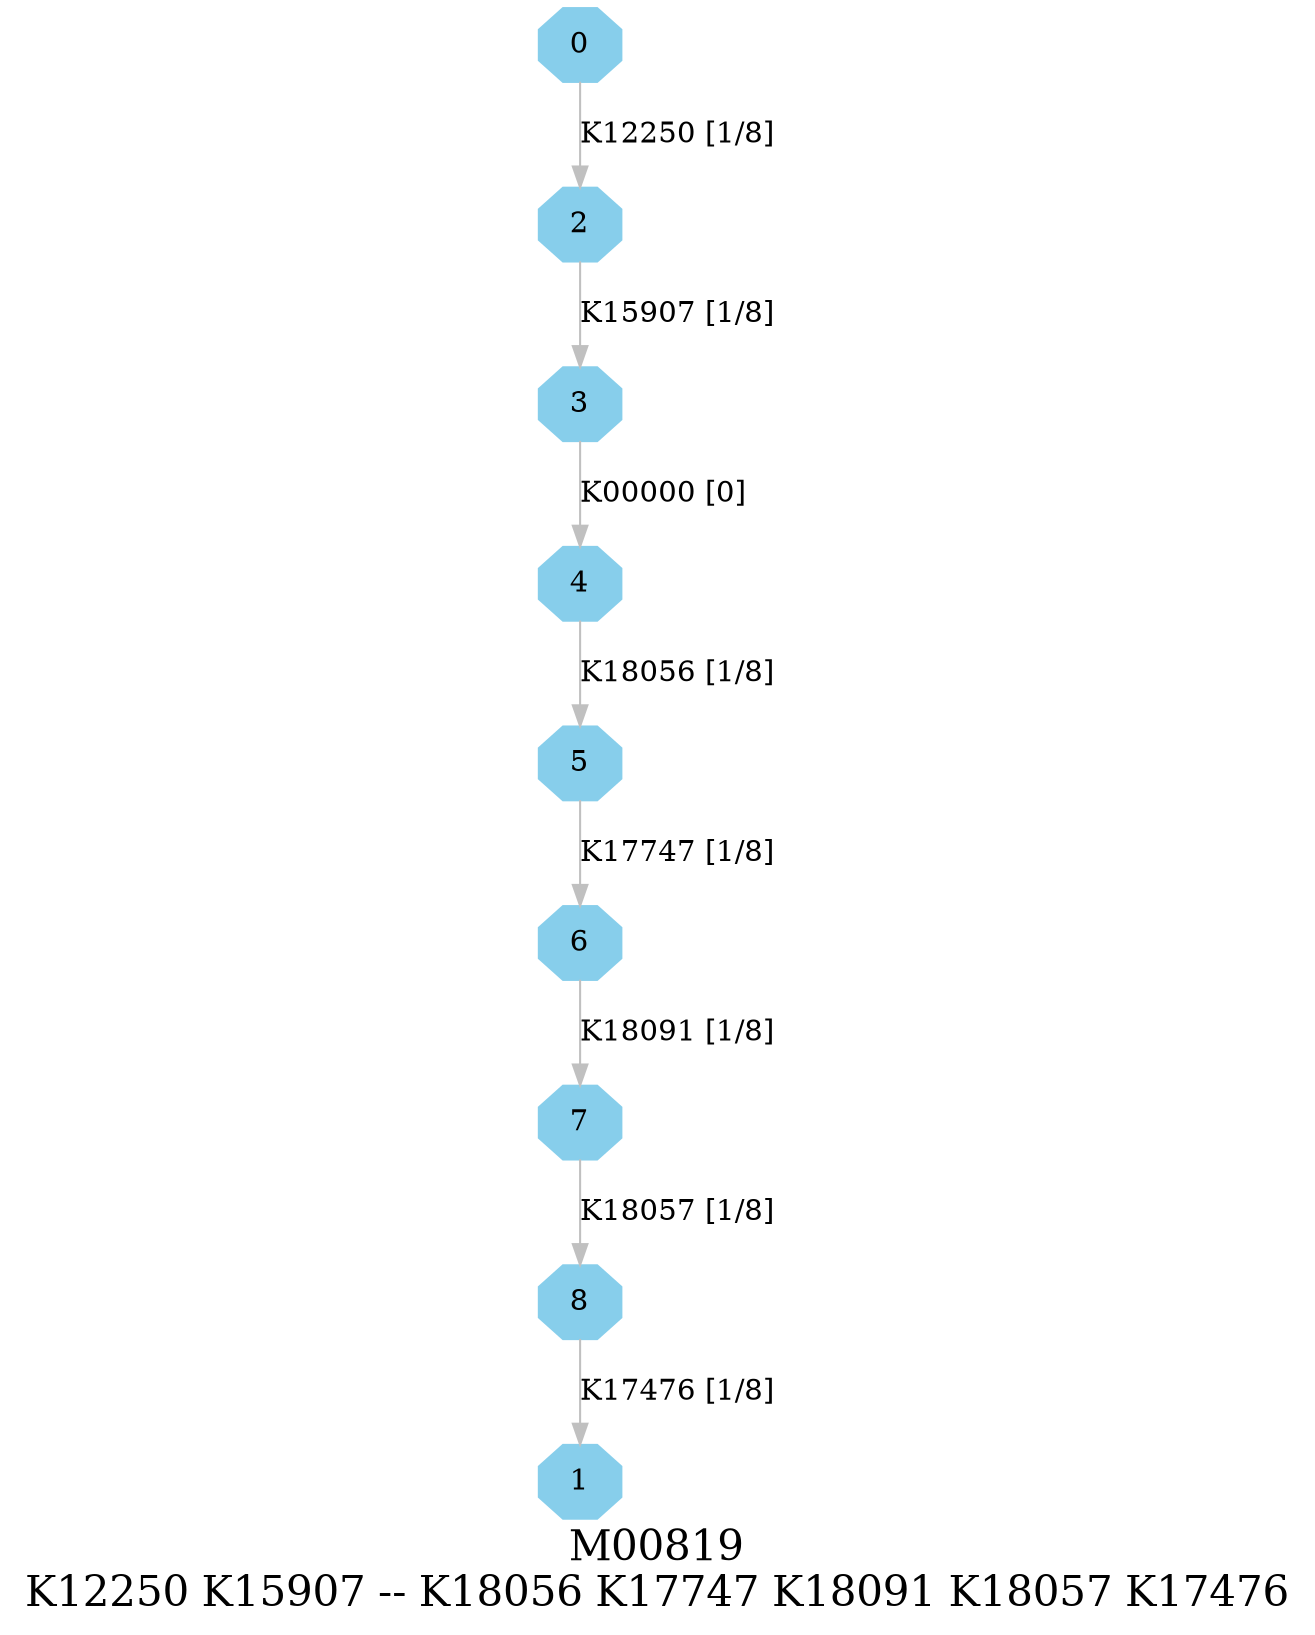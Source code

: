 digraph G {
graph [label="M00819
K12250 K15907 -- K18056 K17747 K18091 K18057 K17476",fontsize=20];
node [shape=box,style=filled];
edge [len=3,color=grey];
{node [width=.3,height=.3,shape=octagon,style=filled,color=skyblue] 0 1 2 3 4 5 6 7 8 }
0 -> 2 [label="K12250 [1/8]"];
2 -> 3 [label="K15907 [1/8]"];
3 -> 4 [label="K00000 [0]"];
4 -> 5 [label="K18056 [1/8]"];
5 -> 6 [label="K17747 [1/8]"];
6 -> 7 [label="K18091 [1/8]"];
7 -> 8 [label="K18057 [1/8]"];
8 -> 1 [label="K17476 [1/8]"];
}